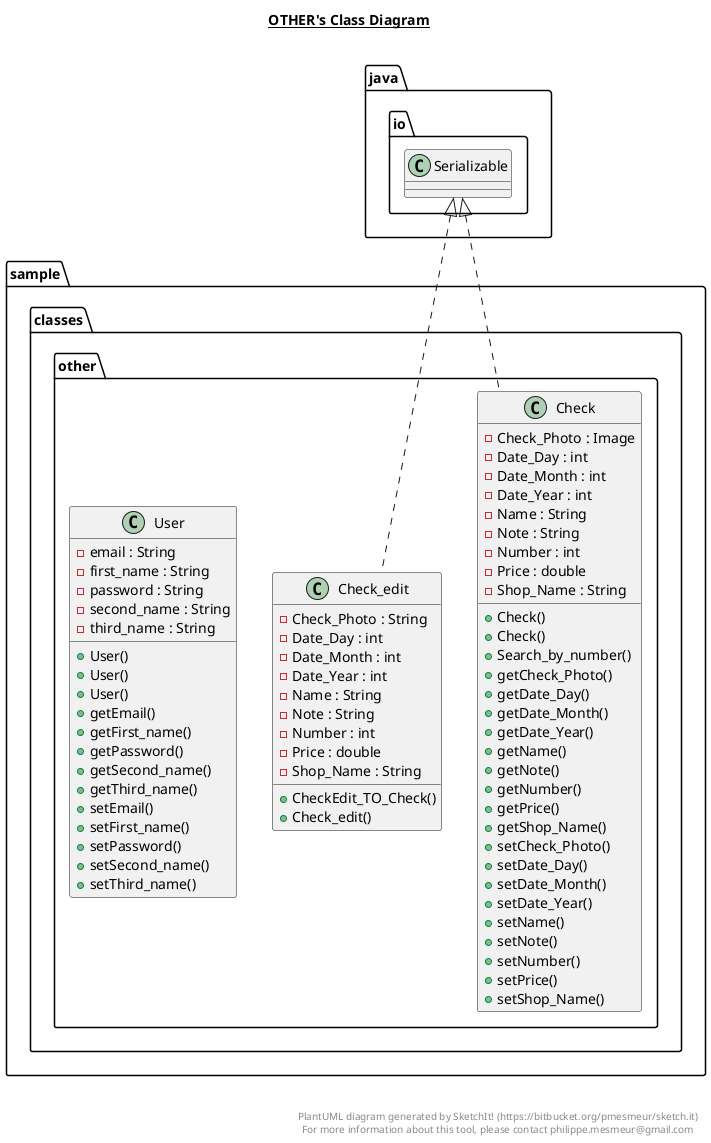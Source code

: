 @startuml

title __OTHER's Class Diagram__\n

  namespace sample {
    namespace classes.other {
      class sample.classes.other.Check {
          - Check_Photo : Image
          - Date_Day : int
          - Date_Month : int
          - Date_Year : int
          - Name : String
          - Note : String
          - Number : int
          - Price : double
          - Shop_Name : String
          + Check()
          + Check()
          + Search_by_number()
          + getCheck_Photo()
          + getDate_Day()
          + getDate_Month()
          + getDate_Year()
          + getName()
          + getNote()
          + getNumber()
          + getPrice()
          + getShop_Name()
          + setCheck_Photo()
          + setDate_Day()
          + setDate_Month()
          + setDate_Year()
          + setName()
          + setNote()
          + setNumber()
          + setPrice()
          + setShop_Name()
      }
    }
  }
  

  namespace sample {
    namespace classes.other {
      class sample.classes.other.Check_edit {
          - Check_Photo : String
          - Date_Day : int
          - Date_Month : int
          - Date_Year : int
          - Name : String
          - Note : String
          - Number : int
          - Price : double
          - Shop_Name : String
          + CheckEdit_TO_Check()
          + Check_edit()
      }
    }
  }
  

  namespace sample {
    namespace classes.other {
      class sample.classes.other.User {
          - email : String
          - first_name : String
          - password : String
          - second_name : String
          - third_name : String
          + User()
          + User()
          + User()
          + getEmail()
          + getFirst_name()
          + getPassword()
          + getSecond_name()
          + getThird_name()
          + setEmail()
          + setFirst_name()
          + setPassword()
          + setSecond_name()
          + setThird_name()
      }
    }
  }
  

  sample.classes.other.Check .up.|> java.io.Serializable
  sample.classes.other.Check_edit .up.|> java.io.Serializable


right footer


PlantUML diagram generated by SketchIt! (https://bitbucket.org/pmesmeur/sketch.it)
For more information about this tool, please contact philippe.mesmeur@gmail.com
endfooter

@enduml
